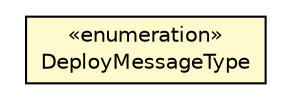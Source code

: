 #!/usr/local/bin/dot
#
# Class diagram 
# Generated by UMLGraph version R5_6-24-gf6e263 (http://www.umlgraph.org/)
#

digraph G {
	edge [fontname="Helvetica",fontsize=10,labelfontname="Helvetica",labelfontsize=10];
	node [fontname="Helvetica",fontsize=10,shape=plaintext];
	nodesep=0.25;
	ranksep=0.5;
	// org.universAAL.middleware.brokers.message.deploy.DeployMessage.DeployMessageType
	c173496 [label=<<table title="org.universAAL.middleware.brokers.message.deploy.DeployMessage.DeployMessageType" border="0" cellborder="1" cellspacing="0" cellpadding="2" port="p" bgcolor="lemonChiffon" href="./DeployMessage.DeployMessageType.html">
		<tr><td><table border="0" cellspacing="0" cellpadding="1">
<tr><td align="center" balign="center"> &#171;enumeration&#187; </td></tr>
<tr><td align="center" balign="center"> DeployMessageType </td></tr>
		</table></td></tr>
		</table>>, URL="./DeployMessage.DeployMessageType.html", fontname="Helvetica", fontcolor="black", fontsize=10.0];
}


